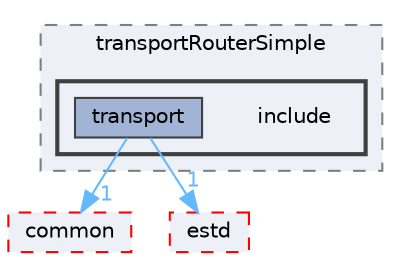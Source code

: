 digraph "include"
{
 // LATEX_PDF_SIZE
  bgcolor="transparent";
  edge [fontname=Helvetica,fontsize=10,labelfontname=Helvetica,labelfontsize=10];
  node [fontname=Helvetica,fontsize=10,shape=box,height=0.2,width=0.4];
  compound=true
  subgraph clusterdir_82309a13b7cd9df9585d8b4ab73955a8 {
    graph [ bgcolor="#edf0f7", pencolor="grey50", label="transportRouterSimple", fontname=Helvetica,fontsize=10 style="filled,dashed", URL="dir_82309a13b7cd9df9585d8b4ab73955a8.html",tooltip=""]
  subgraph clusterdir_e5ecef8c4c02462285d1a435f6defa7a {
    graph [ bgcolor="#edf0f7", pencolor="grey25", label="", fontname=Helvetica,fontsize=10 style="filled,bold", URL="dir_e5ecef8c4c02462285d1a435f6defa7a.html",tooltip=""]
    dir_e5ecef8c4c02462285d1a435f6defa7a [shape=plaintext, label="include"];
  dir_d8411443f854fef2425d907c87144347 [label="transport", fillcolor="#a2b4d6", color="grey25", style="filled", URL="dir_d8411443f854fef2425d907c87144347.html",tooltip=""];
  }
  }
  dir_20a012b5fcadd4a8631b6f1c7befe460 [label="common", fillcolor="#edf0f7", color="red", style="filled,dashed", URL="dir_20a012b5fcadd4a8631b6f1c7befe460.html",tooltip=""];
  dir_705ed472854f071e46e92f9933f4d565 [label="estd", fillcolor="#edf0f7", color="red", style="filled,dashed", URL="dir_705ed472854f071e46e92f9933f4d565.html",tooltip=""];
  dir_d8411443f854fef2425d907c87144347->dir_20a012b5fcadd4a8631b6f1c7befe460 [headlabel="1", labeldistance=1.5 headhref="dir_000220_000044.html" href="dir_000220_000044.html" color="steelblue1" fontcolor="steelblue1"];
  dir_d8411443f854fef2425d907c87144347->dir_705ed472854f071e46e92f9933f4d565 [headlabel="1", labeldistance=1.5 headhref="dir_000220_000075.html" href="dir_000220_000075.html" color="steelblue1" fontcolor="steelblue1"];
}
